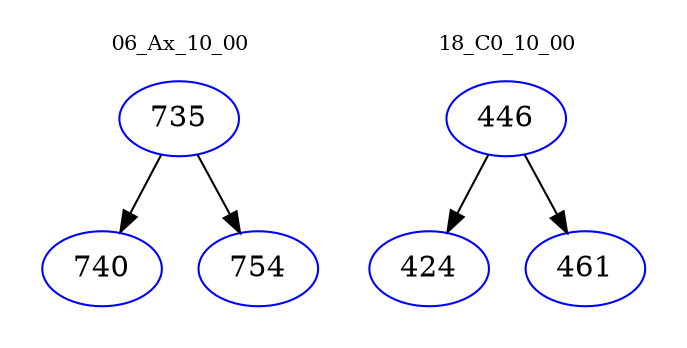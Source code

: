 digraph{
subgraph cluster_0 {
color = white
label = "06_Ax_10_00";
fontsize=10;
T0_735 [label="735", color="blue"]
T0_735 -> T0_740 [color="black"]
T0_740 [label="740", color="blue"]
T0_735 -> T0_754 [color="black"]
T0_754 [label="754", color="blue"]
}
subgraph cluster_1 {
color = white
label = "18_C0_10_00";
fontsize=10;
T1_446 [label="446", color="blue"]
T1_446 -> T1_424 [color="black"]
T1_424 [label="424", color="blue"]
T1_446 -> T1_461 [color="black"]
T1_461 [label="461", color="blue"]
}
}
